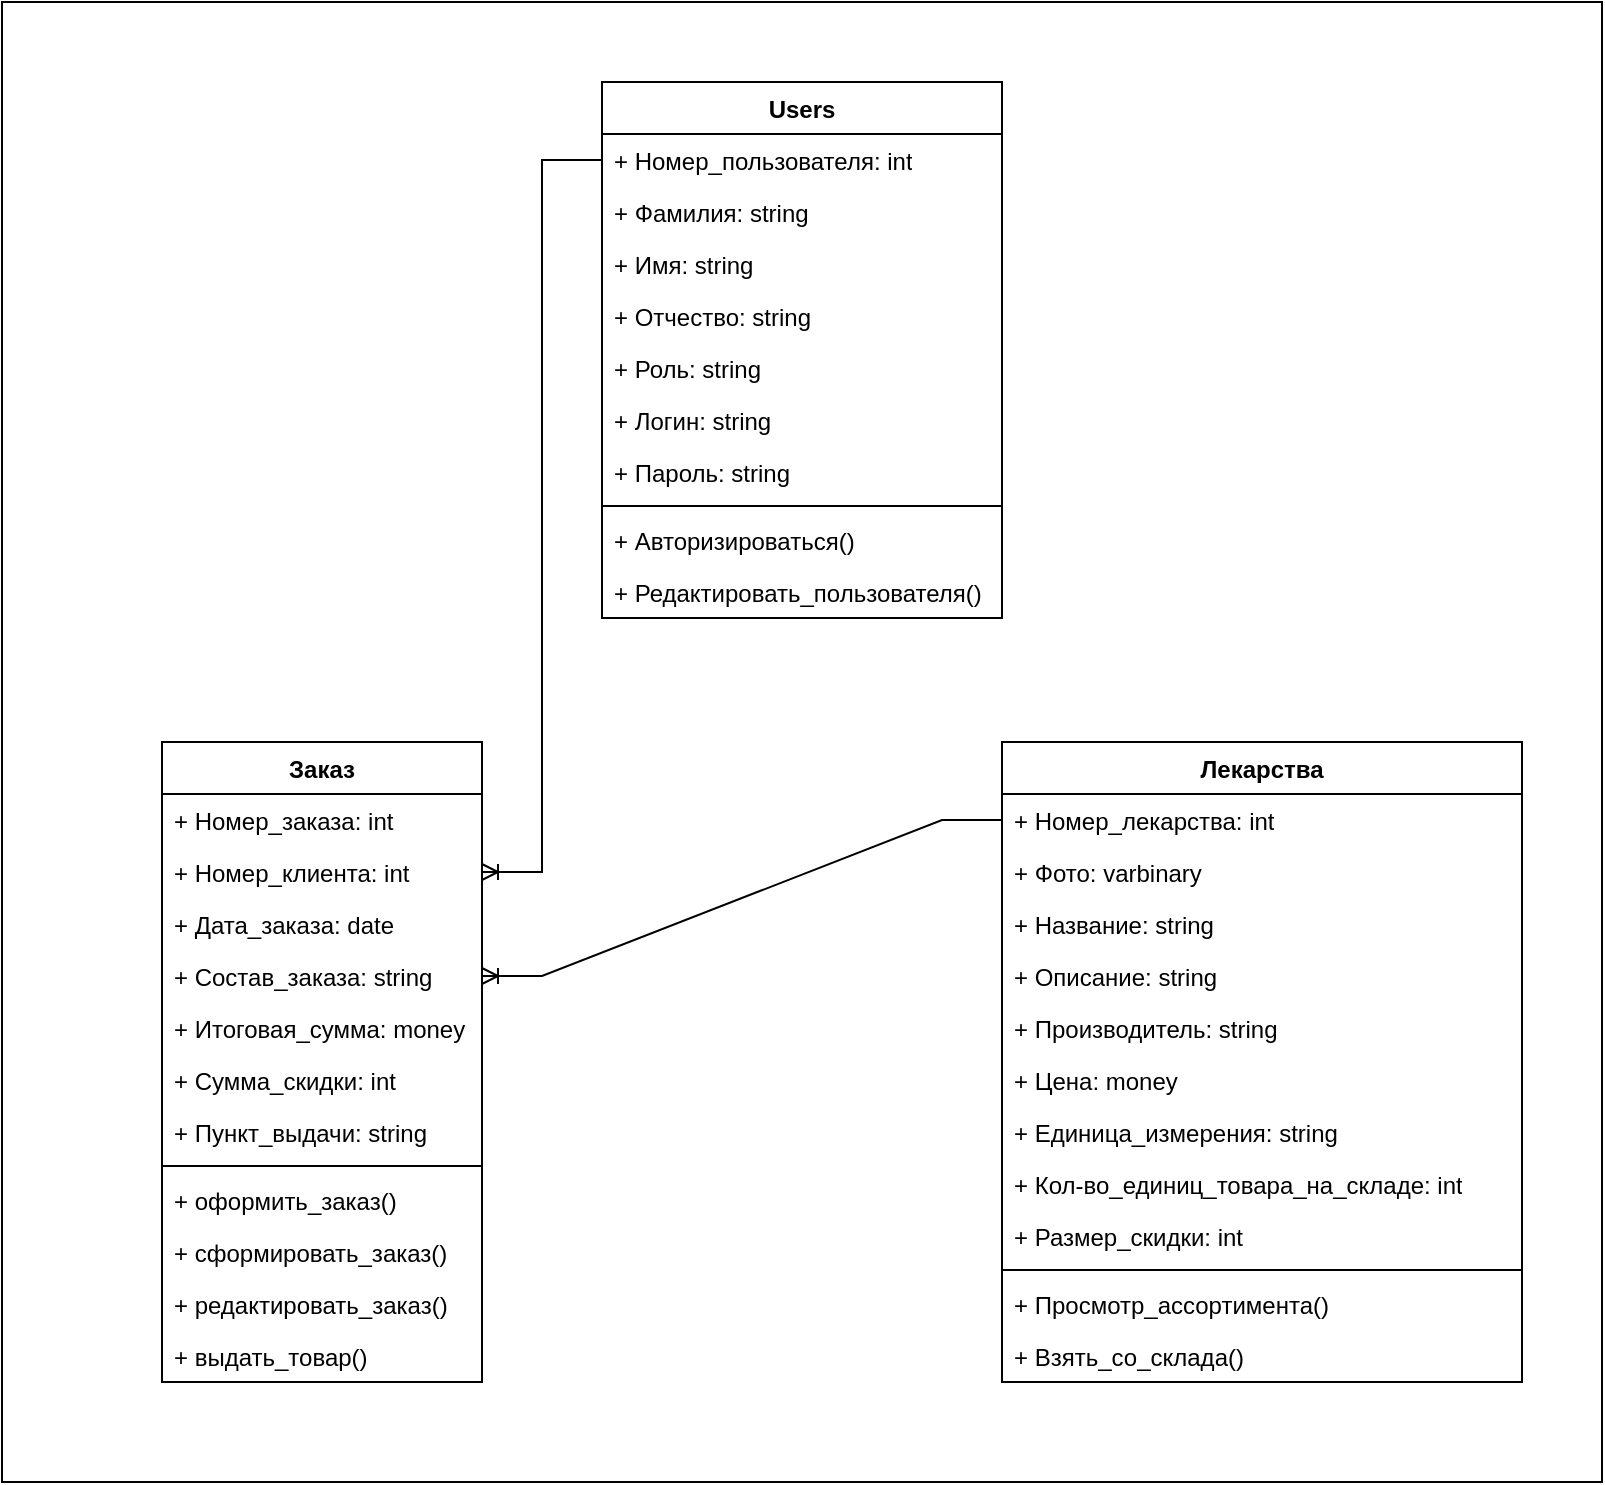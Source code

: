 <mxfile version="26.2.13">
  <diagram name="Страница — 1" id="yfSE3FcXUQ5KKZxtdeNy">
    <mxGraphModel dx="1680" dy="2077" grid="1" gridSize="10" guides="1" tooltips="1" connect="1" arrows="1" fold="1" page="1" pageScale="1" pageWidth="827" pageHeight="1169" math="0" shadow="0">
      <root>
        <mxCell id="0" />
        <mxCell id="1" parent="0" />
        <mxCell id="EiurIBBmbEfsrpYsOEfL-62" value="" style="rounded=0;whiteSpace=wrap;html=1;" vertex="1" parent="1">
          <mxGeometry x="90" y="-270" width="800" height="740" as="geometry" />
        </mxCell>
        <mxCell id="EiurIBBmbEfsrpYsOEfL-1" value="Заказ" style="swimlane;fontStyle=1;align=center;verticalAlign=top;childLayout=stackLayout;horizontal=1;startSize=26;horizontalStack=0;resizeParent=1;resizeParentMax=0;resizeLast=0;collapsible=1;marginBottom=0;whiteSpace=wrap;html=1;" vertex="1" parent="1">
          <mxGeometry x="170" y="100" width="160" height="320" as="geometry" />
        </mxCell>
        <mxCell id="EiurIBBmbEfsrpYsOEfL-12" value="+ Номер_заказа: int" style="text;strokeColor=none;fillColor=none;align=left;verticalAlign=top;spacingLeft=4;spacingRight=4;overflow=hidden;rotatable=0;points=[[0,0.5],[1,0.5]];portConstraint=eastwest;whiteSpace=wrap;html=1;" vertex="1" parent="EiurIBBmbEfsrpYsOEfL-1">
          <mxGeometry y="26" width="160" height="26" as="geometry" />
        </mxCell>
        <mxCell id="EiurIBBmbEfsrpYsOEfL-60" value="+ Номер_клиента: int" style="text;strokeColor=none;fillColor=none;align=left;verticalAlign=top;spacingLeft=4;spacingRight=4;overflow=hidden;rotatable=0;points=[[0,0.5],[1,0.5]];portConstraint=eastwest;whiteSpace=wrap;html=1;" vertex="1" parent="EiurIBBmbEfsrpYsOEfL-1">
          <mxGeometry y="52" width="160" height="26" as="geometry" />
        </mxCell>
        <mxCell id="EiurIBBmbEfsrpYsOEfL-2" value="+ Дата_заказа: date" style="text;strokeColor=none;fillColor=none;align=left;verticalAlign=top;spacingLeft=4;spacingRight=4;overflow=hidden;rotatable=0;points=[[0,0.5],[1,0.5]];portConstraint=eastwest;whiteSpace=wrap;html=1;" vertex="1" parent="EiurIBBmbEfsrpYsOEfL-1">
          <mxGeometry y="78" width="160" height="26" as="geometry" />
        </mxCell>
        <mxCell id="EiurIBBmbEfsrpYsOEfL-13" value="+ Состав_заказа: string" style="text;strokeColor=none;fillColor=none;align=left;verticalAlign=top;spacingLeft=4;spacingRight=4;overflow=hidden;rotatable=0;points=[[0,0.5],[1,0.5]];portConstraint=eastwest;whiteSpace=wrap;html=1;" vertex="1" parent="EiurIBBmbEfsrpYsOEfL-1">
          <mxGeometry y="104" width="160" height="26" as="geometry" />
        </mxCell>
        <mxCell id="EiurIBBmbEfsrpYsOEfL-14" value="+ Итоговая_сумма: money" style="text;strokeColor=none;fillColor=none;align=left;verticalAlign=top;spacingLeft=4;spacingRight=4;overflow=hidden;rotatable=0;points=[[0,0.5],[1,0.5]];portConstraint=eastwest;whiteSpace=wrap;html=1;" vertex="1" parent="EiurIBBmbEfsrpYsOEfL-1">
          <mxGeometry y="130" width="160" height="26" as="geometry" />
        </mxCell>
        <mxCell id="EiurIBBmbEfsrpYsOEfL-16" value="+ Сумма_скидки: int" style="text;strokeColor=none;fillColor=none;align=left;verticalAlign=top;spacingLeft=4;spacingRight=4;overflow=hidden;rotatable=0;points=[[0,0.5],[1,0.5]];portConstraint=eastwest;whiteSpace=wrap;html=1;" vertex="1" parent="EiurIBBmbEfsrpYsOEfL-1">
          <mxGeometry y="156" width="160" height="26" as="geometry" />
        </mxCell>
        <mxCell id="EiurIBBmbEfsrpYsOEfL-17" value="+ Пункт_выдачи: string" style="text;strokeColor=none;fillColor=none;align=left;verticalAlign=top;spacingLeft=4;spacingRight=4;overflow=hidden;rotatable=0;points=[[0,0.5],[1,0.5]];portConstraint=eastwest;whiteSpace=wrap;html=1;" vertex="1" parent="EiurIBBmbEfsrpYsOEfL-1">
          <mxGeometry y="182" width="160" height="26" as="geometry" />
        </mxCell>
        <mxCell id="EiurIBBmbEfsrpYsOEfL-3" value="" style="line;strokeWidth=1;fillColor=none;align=left;verticalAlign=middle;spacingTop=-1;spacingLeft=3;spacingRight=3;rotatable=0;labelPosition=right;points=[];portConstraint=eastwest;strokeColor=inherit;" vertex="1" parent="EiurIBBmbEfsrpYsOEfL-1">
          <mxGeometry y="208" width="160" height="8" as="geometry" />
        </mxCell>
        <mxCell id="EiurIBBmbEfsrpYsOEfL-4" value="+ оформить_заказ()" style="text;strokeColor=none;fillColor=none;align=left;verticalAlign=top;spacingLeft=4;spacingRight=4;overflow=hidden;rotatable=0;points=[[0,0.5],[1,0.5]];portConstraint=eastwest;whiteSpace=wrap;html=1;" vertex="1" parent="EiurIBBmbEfsrpYsOEfL-1">
          <mxGeometry y="216" width="160" height="26" as="geometry" />
        </mxCell>
        <mxCell id="EiurIBBmbEfsrpYsOEfL-10" value="+ сформировать_заказ()" style="text;strokeColor=none;fillColor=none;align=left;verticalAlign=top;spacingLeft=4;spacingRight=4;overflow=hidden;rotatable=0;points=[[0,0.5],[1,0.5]];portConstraint=eastwest;whiteSpace=wrap;html=1;" vertex="1" parent="EiurIBBmbEfsrpYsOEfL-1">
          <mxGeometry y="242" width="160" height="26" as="geometry" />
        </mxCell>
        <mxCell id="EiurIBBmbEfsrpYsOEfL-9" value="+ редактировать_заказ()" style="text;strokeColor=none;fillColor=none;align=left;verticalAlign=top;spacingLeft=4;spacingRight=4;overflow=hidden;rotatable=0;points=[[0,0.5],[1,0.5]];portConstraint=eastwest;whiteSpace=wrap;html=1;" vertex="1" parent="EiurIBBmbEfsrpYsOEfL-1">
          <mxGeometry y="268" width="160" height="26" as="geometry" />
        </mxCell>
        <mxCell id="EiurIBBmbEfsrpYsOEfL-11" value="+ выдать_товар()" style="text;strokeColor=none;fillColor=none;align=left;verticalAlign=top;spacingLeft=4;spacingRight=4;overflow=hidden;rotatable=0;points=[[0,0.5],[1,0.5]];portConstraint=eastwest;whiteSpace=wrap;html=1;" vertex="1" parent="EiurIBBmbEfsrpYsOEfL-1">
          <mxGeometry y="294" width="160" height="26" as="geometry" />
        </mxCell>
        <mxCell id="EiurIBBmbEfsrpYsOEfL-5" value="Лекарства" style="swimlane;fontStyle=1;align=center;verticalAlign=top;childLayout=stackLayout;horizontal=1;startSize=26;horizontalStack=0;resizeParent=1;resizeParentMax=0;resizeLast=0;collapsible=1;marginBottom=0;whiteSpace=wrap;html=1;" vertex="1" parent="1">
          <mxGeometry x="590" y="100" width="260" height="320" as="geometry" />
        </mxCell>
        <mxCell id="EiurIBBmbEfsrpYsOEfL-6" value="+ Номер_лекарства: int" style="text;strokeColor=none;fillColor=none;align=left;verticalAlign=top;spacingLeft=4;spacingRight=4;overflow=hidden;rotatable=0;points=[[0,0.5],[1,0.5]];portConstraint=eastwest;whiteSpace=wrap;html=1;" vertex="1" parent="EiurIBBmbEfsrpYsOEfL-5">
          <mxGeometry y="26" width="260" height="26" as="geometry" />
        </mxCell>
        <mxCell id="EiurIBBmbEfsrpYsOEfL-31" value="+ Фото: varbinary" style="text;strokeColor=none;fillColor=none;align=left;verticalAlign=top;spacingLeft=4;spacingRight=4;overflow=hidden;rotatable=0;points=[[0,0.5],[1,0.5]];portConstraint=eastwest;whiteSpace=wrap;html=1;" vertex="1" parent="EiurIBBmbEfsrpYsOEfL-5">
          <mxGeometry y="52" width="260" height="26" as="geometry" />
        </mxCell>
        <mxCell id="EiurIBBmbEfsrpYsOEfL-32" value="+ Название: string" style="text;strokeColor=none;fillColor=none;align=left;verticalAlign=top;spacingLeft=4;spacingRight=4;overflow=hidden;rotatable=0;points=[[0,0.5],[1,0.5]];portConstraint=eastwest;whiteSpace=wrap;html=1;" vertex="1" parent="EiurIBBmbEfsrpYsOEfL-5">
          <mxGeometry y="78" width="260" height="26" as="geometry" />
        </mxCell>
        <mxCell id="EiurIBBmbEfsrpYsOEfL-34" value="+ Описание: string" style="text;strokeColor=none;fillColor=none;align=left;verticalAlign=top;spacingLeft=4;spacingRight=4;overflow=hidden;rotatable=0;points=[[0,0.5],[1,0.5]];portConstraint=eastwest;whiteSpace=wrap;html=1;" vertex="1" parent="EiurIBBmbEfsrpYsOEfL-5">
          <mxGeometry y="104" width="260" height="26" as="geometry" />
        </mxCell>
        <mxCell id="EiurIBBmbEfsrpYsOEfL-35" value="+ Производитель: string" style="text;strokeColor=none;fillColor=none;align=left;verticalAlign=top;spacingLeft=4;spacingRight=4;overflow=hidden;rotatable=0;points=[[0,0.5],[1,0.5]];portConstraint=eastwest;whiteSpace=wrap;html=1;" vertex="1" parent="EiurIBBmbEfsrpYsOEfL-5">
          <mxGeometry y="130" width="260" height="26" as="geometry" />
        </mxCell>
        <mxCell id="EiurIBBmbEfsrpYsOEfL-36" value="+ Цена: money" style="text;strokeColor=none;fillColor=none;align=left;verticalAlign=top;spacingLeft=4;spacingRight=4;overflow=hidden;rotatable=0;points=[[0,0.5],[1,0.5]];portConstraint=eastwest;whiteSpace=wrap;html=1;" vertex="1" parent="EiurIBBmbEfsrpYsOEfL-5">
          <mxGeometry y="156" width="260" height="26" as="geometry" />
        </mxCell>
        <mxCell id="EiurIBBmbEfsrpYsOEfL-37" value="+ Единица_измерения: string" style="text;strokeColor=none;fillColor=none;align=left;verticalAlign=top;spacingLeft=4;spacingRight=4;overflow=hidden;rotatable=0;points=[[0,0.5],[1,0.5]];portConstraint=eastwest;whiteSpace=wrap;html=1;" vertex="1" parent="EiurIBBmbEfsrpYsOEfL-5">
          <mxGeometry y="182" width="260" height="26" as="geometry" />
        </mxCell>
        <mxCell id="EiurIBBmbEfsrpYsOEfL-38" value="+ Кол-во_единиц_товара_на_складе: int" style="text;strokeColor=none;fillColor=none;align=left;verticalAlign=top;spacingLeft=4;spacingRight=4;overflow=hidden;rotatable=0;points=[[0,0.5],[1,0.5]];portConstraint=eastwest;whiteSpace=wrap;html=1;" vertex="1" parent="EiurIBBmbEfsrpYsOEfL-5">
          <mxGeometry y="208" width="260" height="26" as="geometry" />
        </mxCell>
        <mxCell id="EiurIBBmbEfsrpYsOEfL-33" value="+ Размер_скидки: int" style="text;strokeColor=none;fillColor=none;align=left;verticalAlign=top;spacingLeft=4;spacingRight=4;overflow=hidden;rotatable=0;points=[[0,0.5],[1,0.5]];portConstraint=eastwest;whiteSpace=wrap;html=1;" vertex="1" parent="EiurIBBmbEfsrpYsOEfL-5">
          <mxGeometry y="234" width="260" height="26" as="geometry" />
        </mxCell>
        <mxCell id="EiurIBBmbEfsrpYsOEfL-7" value="" style="line;strokeWidth=1;fillColor=none;align=left;verticalAlign=middle;spacingTop=-1;spacingLeft=3;spacingRight=3;rotatable=0;labelPosition=right;points=[];portConstraint=eastwest;strokeColor=inherit;" vertex="1" parent="EiurIBBmbEfsrpYsOEfL-5">
          <mxGeometry y="260" width="260" height="8" as="geometry" />
        </mxCell>
        <mxCell id="EiurIBBmbEfsrpYsOEfL-30" value="+ Просмотр_ассортимента()" style="text;strokeColor=none;fillColor=none;align=left;verticalAlign=top;spacingLeft=4;spacingRight=4;overflow=hidden;rotatable=0;points=[[0,0.5],[1,0.5]];portConstraint=eastwest;whiteSpace=wrap;html=1;" vertex="1" parent="EiurIBBmbEfsrpYsOEfL-5">
          <mxGeometry y="268" width="260" height="26" as="geometry" />
        </mxCell>
        <mxCell id="EiurIBBmbEfsrpYsOEfL-8" value="+ Взять_со_склада()" style="text;strokeColor=none;fillColor=none;align=left;verticalAlign=top;spacingLeft=4;spacingRight=4;overflow=hidden;rotatable=0;points=[[0,0.5],[1,0.5]];portConstraint=eastwest;whiteSpace=wrap;html=1;" vertex="1" parent="EiurIBBmbEfsrpYsOEfL-5">
          <mxGeometry y="294" width="260" height="26" as="geometry" />
        </mxCell>
        <mxCell id="EiurIBBmbEfsrpYsOEfL-18" value="Users" style="swimlane;fontStyle=1;align=center;verticalAlign=top;childLayout=stackLayout;horizontal=1;startSize=26;horizontalStack=0;resizeParent=1;resizeParentMax=0;resizeLast=0;collapsible=1;marginBottom=0;whiteSpace=wrap;html=1;" vertex="1" parent="1">
          <mxGeometry x="390" y="-230" width="200" height="268" as="geometry" />
        </mxCell>
        <mxCell id="EiurIBBmbEfsrpYsOEfL-39" value="+ Номер_пользователя: int" style="text;strokeColor=none;fillColor=none;align=left;verticalAlign=top;spacingLeft=4;spacingRight=4;overflow=hidden;rotatable=0;points=[[0,0.5],[1,0.5]];portConstraint=eastwest;whiteSpace=wrap;html=1;" vertex="1" parent="EiurIBBmbEfsrpYsOEfL-18">
          <mxGeometry y="26" width="200" height="26" as="geometry" />
        </mxCell>
        <mxCell id="EiurIBBmbEfsrpYsOEfL-40" value="+ Фамилия: string" style="text;strokeColor=none;fillColor=none;align=left;verticalAlign=top;spacingLeft=4;spacingRight=4;overflow=hidden;rotatable=0;points=[[0,0.5],[1,0.5]];portConstraint=eastwest;whiteSpace=wrap;html=1;" vertex="1" parent="EiurIBBmbEfsrpYsOEfL-18">
          <mxGeometry y="52" width="200" height="26" as="geometry" />
        </mxCell>
        <mxCell id="EiurIBBmbEfsrpYsOEfL-19" value="+ Имя: string&amp;nbsp;" style="text;strokeColor=none;fillColor=none;align=left;verticalAlign=top;spacingLeft=4;spacingRight=4;overflow=hidden;rotatable=0;points=[[0,0.5],[1,0.5]];portConstraint=eastwest;whiteSpace=wrap;html=1;" vertex="1" parent="EiurIBBmbEfsrpYsOEfL-18">
          <mxGeometry y="78" width="200" height="26" as="geometry" />
        </mxCell>
        <mxCell id="EiurIBBmbEfsrpYsOEfL-42" value="+ Отчество: string&amp;nbsp;" style="text;strokeColor=none;fillColor=none;align=left;verticalAlign=top;spacingLeft=4;spacingRight=4;overflow=hidden;rotatable=0;points=[[0,0.5],[1,0.5]];portConstraint=eastwest;whiteSpace=wrap;html=1;" vertex="1" parent="EiurIBBmbEfsrpYsOEfL-18">
          <mxGeometry y="104" width="200" height="26" as="geometry" />
        </mxCell>
        <mxCell id="EiurIBBmbEfsrpYsOEfL-43" value="+ Роль: string&amp;nbsp;" style="text;strokeColor=none;fillColor=none;align=left;verticalAlign=top;spacingLeft=4;spacingRight=4;overflow=hidden;rotatable=0;points=[[0,0.5],[1,0.5]];portConstraint=eastwest;whiteSpace=wrap;html=1;" vertex="1" parent="EiurIBBmbEfsrpYsOEfL-18">
          <mxGeometry y="130" width="200" height="26" as="geometry" />
        </mxCell>
        <mxCell id="EiurIBBmbEfsrpYsOEfL-41" value="+ Логин: string&amp;nbsp;" style="text;strokeColor=none;fillColor=none;align=left;verticalAlign=top;spacingLeft=4;spacingRight=4;overflow=hidden;rotatable=0;points=[[0,0.5],[1,0.5]];portConstraint=eastwest;whiteSpace=wrap;html=1;" vertex="1" parent="EiurIBBmbEfsrpYsOEfL-18">
          <mxGeometry y="156" width="200" height="26" as="geometry" />
        </mxCell>
        <mxCell id="EiurIBBmbEfsrpYsOEfL-44" value="+ Пароль: string&amp;nbsp;" style="text;strokeColor=none;fillColor=none;align=left;verticalAlign=top;spacingLeft=4;spacingRight=4;overflow=hidden;rotatable=0;points=[[0,0.5],[1,0.5]];portConstraint=eastwest;whiteSpace=wrap;html=1;" vertex="1" parent="EiurIBBmbEfsrpYsOEfL-18">
          <mxGeometry y="182" width="200" height="26" as="geometry" />
        </mxCell>
        <mxCell id="EiurIBBmbEfsrpYsOEfL-25" value="" style="line;strokeWidth=1;fillColor=none;align=left;verticalAlign=middle;spacingTop=-1;spacingLeft=3;spacingRight=3;rotatable=0;labelPosition=right;points=[];portConstraint=eastwest;strokeColor=inherit;" vertex="1" parent="EiurIBBmbEfsrpYsOEfL-18">
          <mxGeometry y="208" width="200" height="8" as="geometry" />
        </mxCell>
        <mxCell id="EiurIBBmbEfsrpYsOEfL-26" value="+ Авторизироваться()" style="text;strokeColor=none;fillColor=none;align=left;verticalAlign=top;spacingLeft=4;spacingRight=4;overflow=hidden;rotatable=0;points=[[0,0.5],[1,0.5]];portConstraint=eastwest;whiteSpace=wrap;html=1;" vertex="1" parent="EiurIBBmbEfsrpYsOEfL-18">
          <mxGeometry y="216" width="200" height="26" as="geometry" />
        </mxCell>
        <mxCell id="EiurIBBmbEfsrpYsOEfL-46" value="+ Редактировать_пользователя()" style="text;strokeColor=none;fillColor=none;align=left;verticalAlign=top;spacingLeft=4;spacingRight=4;overflow=hidden;rotatable=0;points=[[0,0.5],[1,0.5]];portConstraint=eastwest;whiteSpace=wrap;html=1;" vertex="1" parent="EiurIBBmbEfsrpYsOEfL-18">
          <mxGeometry y="242" width="200" height="26" as="geometry" />
        </mxCell>
        <mxCell id="EiurIBBmbEfsrpYsOEfL-59" value="" style="edgeStyle=entityRelationEdgeStyle;fontSize=12;html=1;endArrow=ERoneToMany;rounded=0;entryX=1;entryY=0.5;entryDx=0;entryDy=0;exitX=0;exitY=0.5;exitDx=0;exitDy=0;" edge="1" parent="1" source="EiurIBBmbEfsrpYsOEfL-6" target="EiurIBBmbEfsrpYsOEfL-13">
          <mxGeometry width="100" height="100" relative="1" as="geometry">
            <mxPoint x="410" y="360" as="sourcePoint" />
            <mxPoint x="510" y="260" as="targetPoint" />
          </mxGeometry>
        </mxCell>
        <mxCell id="EiurIBBmbEfsrpYsOEfL-61" value="" style="edgeStyle=entityRelationEdgeStyle;fontSize=12;html=1;endArrow=ERoneToMany;rounded=0;entryX=1;entryY=0.5;entryDx=0;entryDy=0;exitX=0;exitY=0.5;exitDx=0;exitDy=0;" edge="1" parent="1" source="EiurIBBmbEfsrpYsOEfL-39" target="EiurIBBmbEfsrpYsOEfL-60">
          <mxGeometry width="100" height="100" relative="1" as="geometry">
            <mxPoint x="510" y="402" as="sourcePoint" />
            <mxPoint x="250" y="480" as="targetPoint" />
          </mxGeometry>
        </mxCell>
      </root>
    </mxGraphModel>
  </diagram>
</mxfile>
